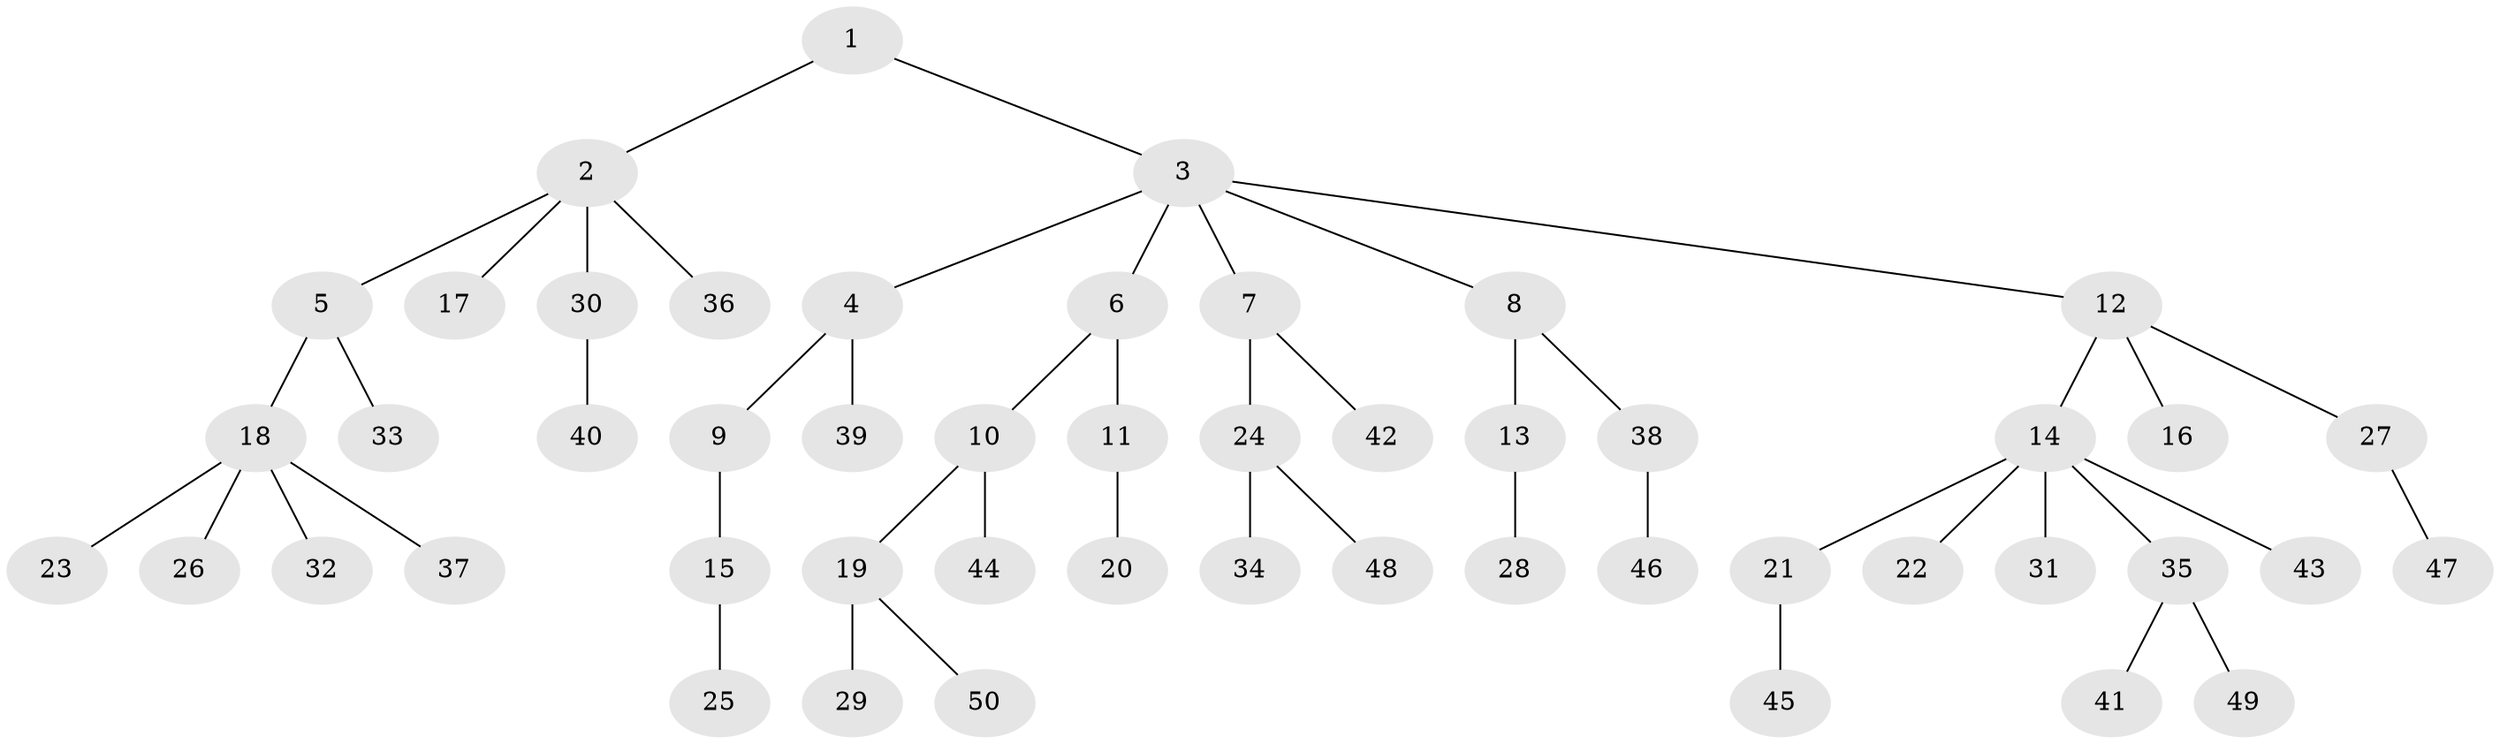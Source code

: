 // Generated by graph-tools (version 1.1) at 2025/53/03/09/25 04:53:16]
// undirected, 50 vertices, 49 edges
graph export_dot {
graph [start="1"]
  node [color=gray90,style=filled];
  1;
  2;
  3;
  4;
  5;
  6;
  7;
  8;
  9;
  10;
  11;
  12;
  13;
  14;
  15;
  16;
  17;
  18;
  19;
  20;
  21;
  22;
  23;
  24;
  25;
  26;
  27;
  28;
  29;
  30;
  31;
  32;
  33;
  34;
  35;
  36;
  37;
  38;
  39;
  40;
  41;
  42;
  43;
  44;
  45;
  46;
  47;
  48;
  49;
  50;
  1 -- 2;
  1 -- 3;
  2 -- 5;
  2 -- 17;
  2 -- 30;
  2 -- 36;
  3 -- 4;
  3 -- 6;
  3 -- 7;
  3 -- 8;
  3 -- 12;
  4 -- 9;
  4 -- 39;
  5 -- 18;
  5 -- 33;
  6 -- 10;
  6 -- 11;
  7 -- 24;
  7 -- 42;
  8 -- 13;
  8 -- 38;
  9 -- 15;
  10 -- 19;
  10 -- 44;
  11 -- 20;
  12 -- 14;
  12 -- 16;
  12 -- 27;
  13 -- 28;
  14 -- 21;
  14 -- 22;
  14 -- 31;
  14 -- 35;
  14 -- 43;
  15 -- 25;
  18 -- 23;
  18 -- 26;
  18 -- 32;
  18 -- 37;
  19 -- 29;
  19 -- 50;
  21 -- 45;
  24 -- 34;
  24 -- 48;
  27 -- 47;
  30 -- 40;
  35 -- 41;
  35 -- 49;
  38 -- 46;
}
